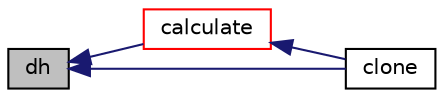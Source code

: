 digraph "dh"
{
  bgcolor="transparent";
  edge [fontname="Helvetica",fontsize="10",labelfontname="Helvetica",labelfontsize="10"];
  node [fontname="Helvetica",fontsize="10",shape=record];
  rankdir="LR";
  Node246 [label="dh",height=0.2,width=0.4,color="black", fillcolor="grey75", style="filled", fontcolor="black"];
  Node246 -> Node247 [dir="back",color="midnightblue",fontsize="10",style="solid",fontname="Helvetica"];
  Node247 [label="calculate",height=0.2,width=0.4,color="red",URL="$a25445.html#af2fa79469cc305dc03e61cf1e9f014f0",tooltip="Update model. "];
  Node247 -> Node248 [dir="back",color="midnightblue",fontsize="10",style="solid",fontname="Helvetica"];
  Node248 [label="clone",height=0.2,width=0.4,color="black",URL="$a25445.html#a6d7553cfba31357b94c3905bdc0bf58c",tooltip="Construct and return a clone. "];
  Node246 -> Node248 [dir="back",color="midnightblue",fontsize="10",style="solid",fontname="Helvetica"];
}
